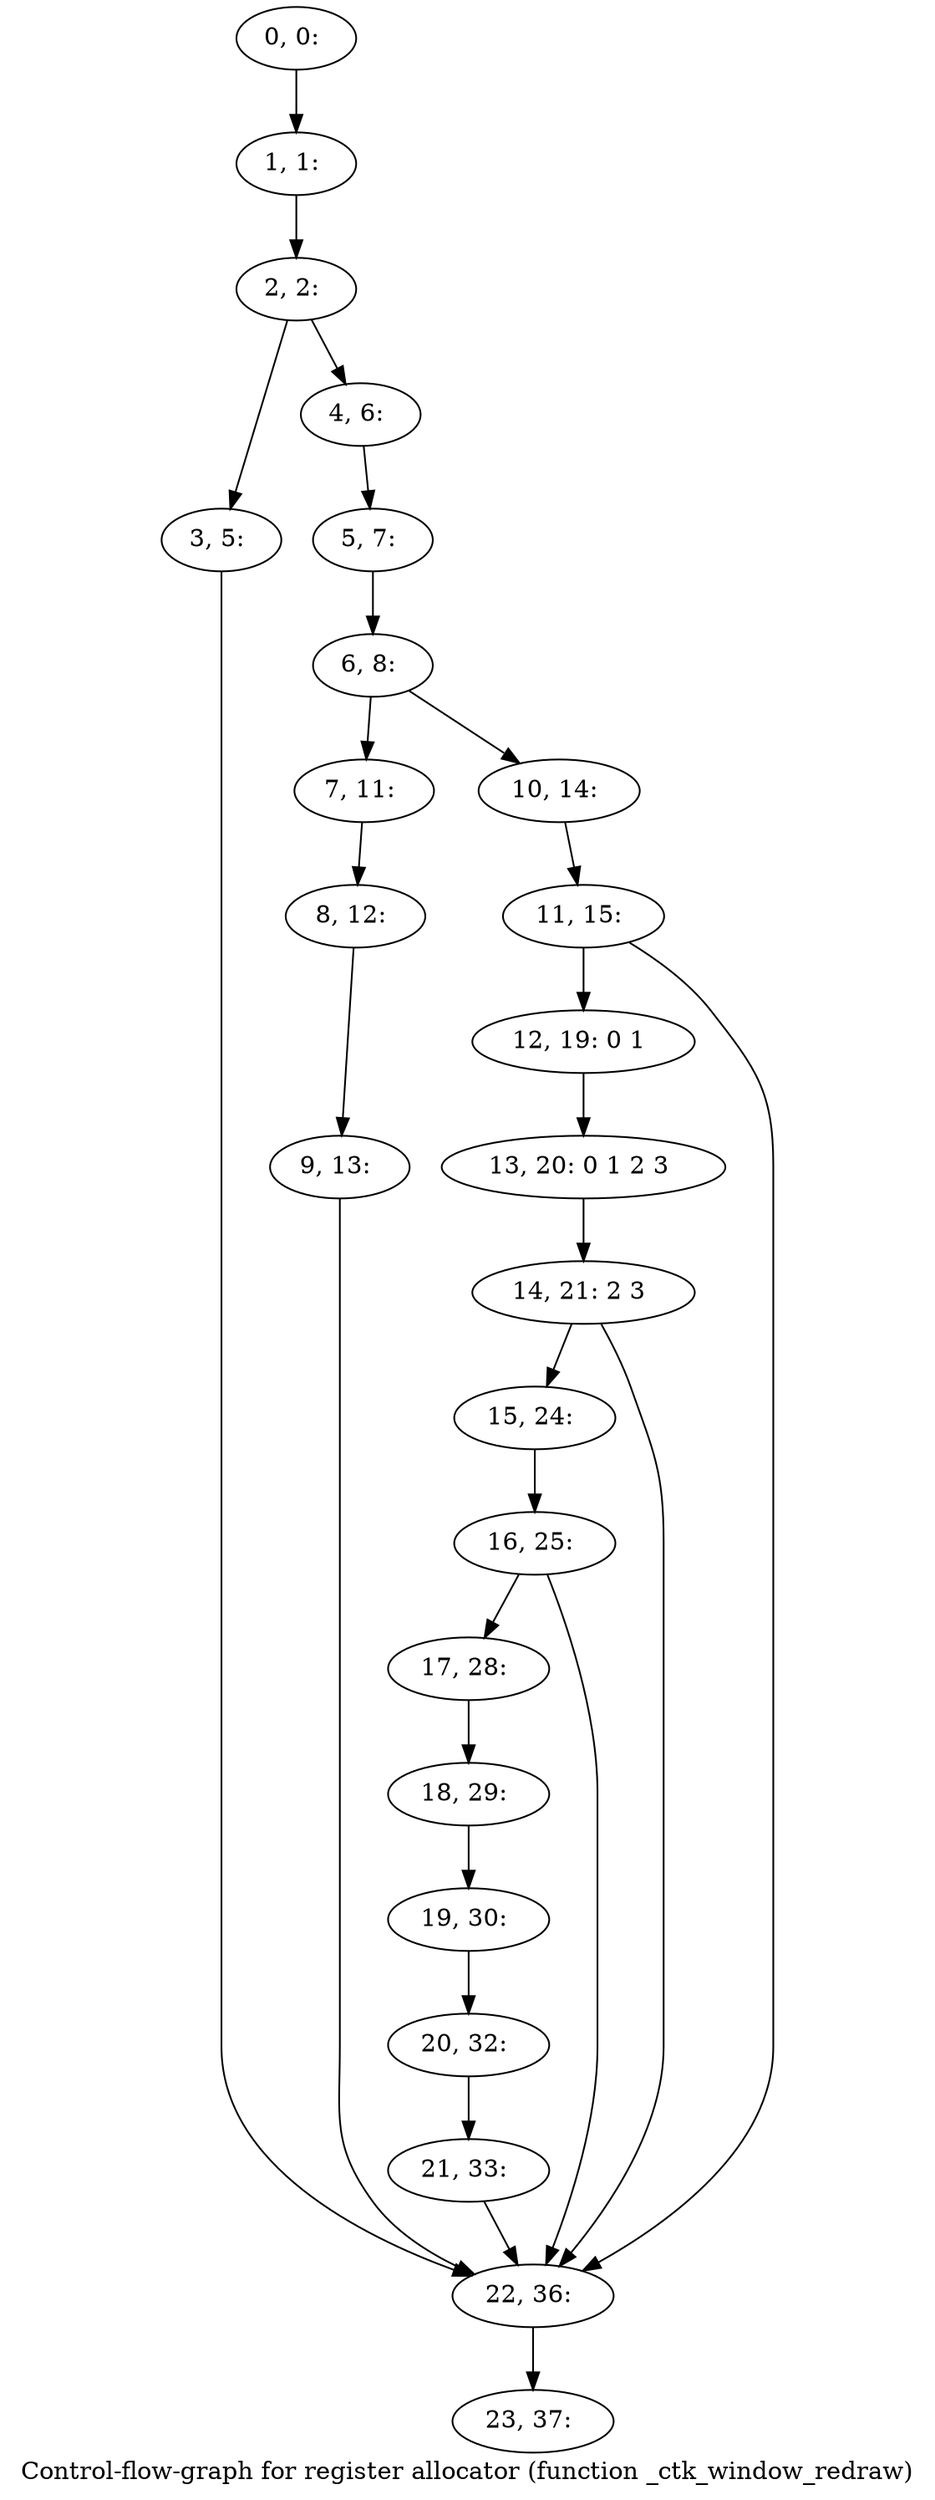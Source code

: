 digraph G {
graph [label="Control-flow-graph for register allocator (function _ctk_window_redraw)"]
0[label="0, 0: "];
1[label="1, 1: "];
2[label="2, 2: "];
3[label="3, 5: "];
4[label="4, 6: "];
5[label="5, 7: "];
6[label="6, 8: "];
7[label="7, 11: "];
8[label="8, 12: "];
9[label="9, 13: "];
10[label="10, 14: "];
11[label="11, 15: "];
12[label="12, 19: 0 1 "];
13[label="13, 20: 0 1 2 3 "];
14[label="14, 21: 2 3 "];
15[label="15, 24: "];
16[label="16, 25: "];
17[label="17, 28: "];
18[label="18, 29: "];
19[label="19, 30: "];
20[label="20, 32: "];
21[label="21, 33: "];
22[label="22, 36: "];
23[label="23, 37: "];
0->1 ;
1->2 ;
2->3 ;
2->4 ;
3->22 ;
4->5 ;
5->6 ;
6->7 ;
6->10 ;
7->8 ;
8->9 ;
9->22 ;
10->11 ;
11->12 ;
11->22 ;
12->13 ;
13->14 ;
14->15 ;
14->22 ;
15->16 ;
16->17 ;
16->22 ;
17->18 ;
18->19 ;
19->20 ;
20->21 ;
21->22 ;
22->23 ;
}
